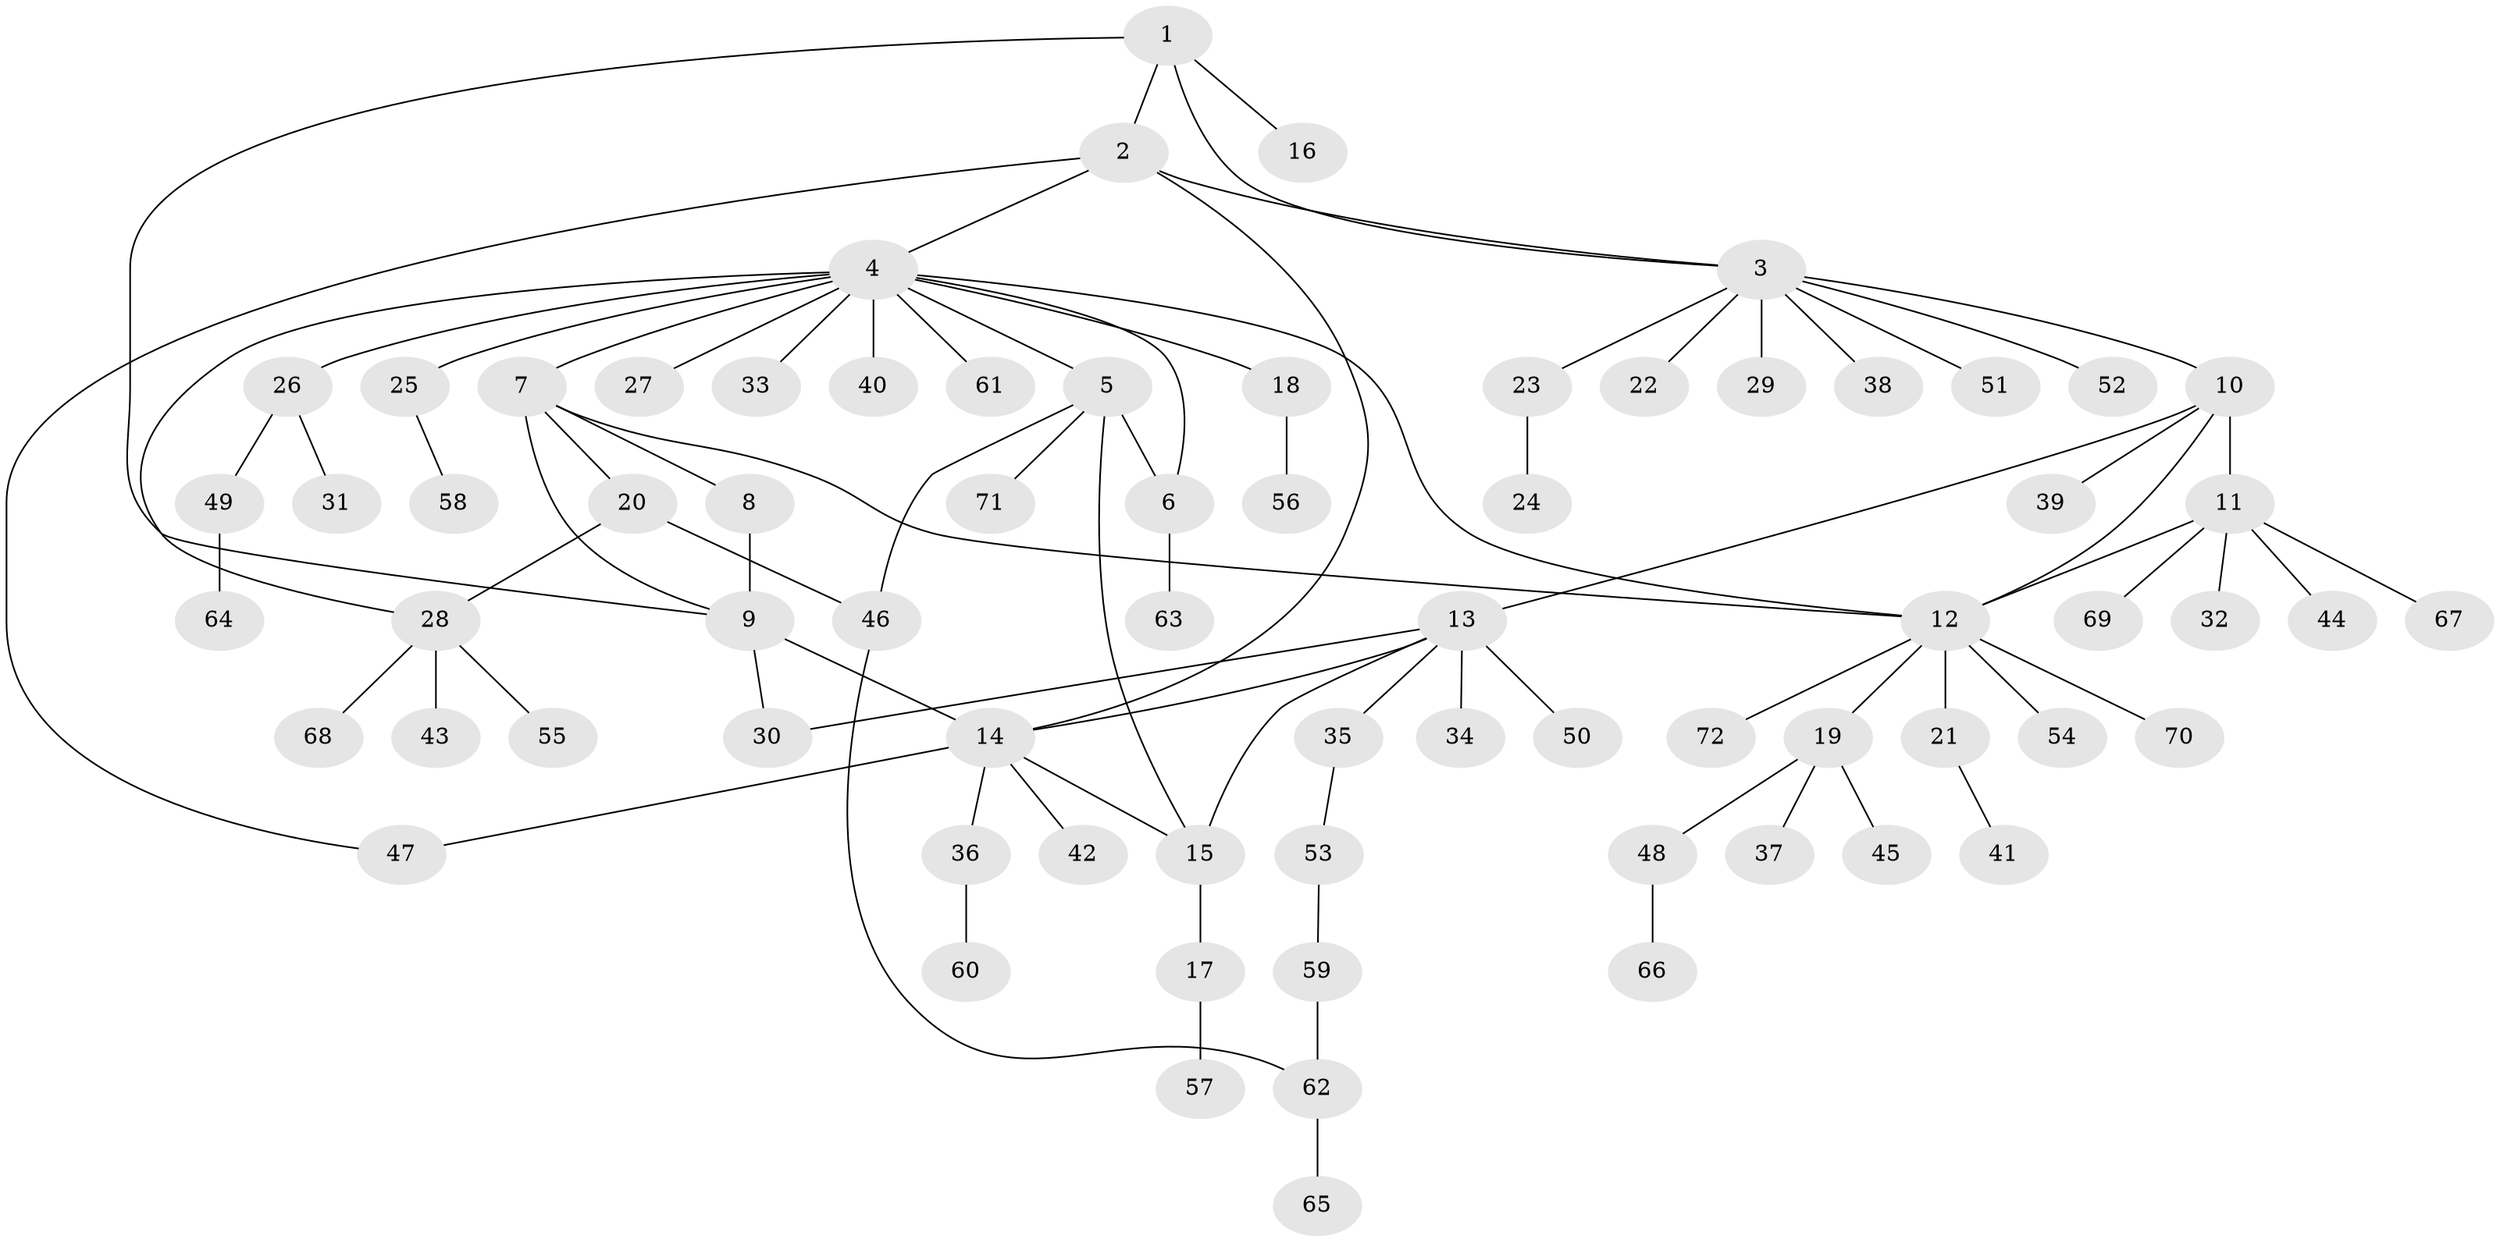 // coarse degree distribution, {10: 0.0196078431372549, 8: 0.0196078431372549, 15: 0.0196078431372549, 1: 0.6666666666666666, 6: 0.0392156862745098, 2: 0.09803921568627451, 5: 0.0392156862745098, 4: 0.0784313725490196, 11: 0.0196078431372549}
// Generated by graph-tools (version 1.1) at 2025/24/03/03/25 07:24:15]
// undirected, 72 vertices, 87 edges
graph export_dot {
graph [start="1"]
  node [color=gray90,style=filled];
  1;
  2;
  3;
  4;
  5;
  6;
  7;
  8;
  9;
  10;
  11;
  12;
  13;
  14;
  15;
  16;
  17;
  18;
  19;
  20;
  21;
  22;
  23;
  24;
  25;
  26;
  27;
  28;
  29;
  30;
  31;
  32;
  33;
  34;
  35;
  36;
  37;
  38;
  39;
  40;
  41;
  42;
  43;
  44;
  45;
  46;
  47;
  48;
  49;
  50;
  51;
  52;
  53;
  54;
  55;
  56;
  57;
  58;
  59;
  60;
  61;
  62;
  63;
  64;
  65;
  66;
  67;
  68;
  69;
  70;
  71;
  72;
  1 -- 2;
  1 -- 3;
  1 -- 9;
  1 -- 16;
  2 -- 3;
  2 -- 4;
  2 -- 14;
  2 -- 47;
  3 -- 10;
  3 -- 22;
  3 -- 23;
  3 -- 29;
  3 -- 38;
  3 -- 51;
  3 -- 52;
  4 -- 5;
  4 -- 6;
  4 -- 7;
  4 -- 12;
  4 -- 18;
  4 -- 25;
  4 -- 26;
  4 -- 27;
  4 -- 28;
  4 -- 33;
  4 -- 40;
  4 -- 61;
  5 -- 6;
  5 -- 15;
  5 -- 46;
  5 -- 71;
  6 -- 63;
  7 -- 8;
  7 -- 9;
  7 -- 12;
  7 -- 20;
  8 -- 9;
  9 -- 14;
  9 -- 30;
  10 -- 11;
  10 -- 12;
  10 -- 13;
  10 -- 39;
  11 -- 12;
  11 -- 32;
  11 -- 44;
  11 -- 67;
  11 -- 69;
  12 -- 19;
  12 -- 21;
  12 -- 54;
  12 -- 70;
  12 -- 72;
  13 -- 14;
  13 -- 15;
  13 -- 30;
  13 -- 34;
  13 -- 35;
  13 -- 50;
  14 -- 15;
  14 -- 36;
  14 -- 42;
  14 -- 47;
  15 -- 17;
  17 -- 57;
  18 -- 56;
  19 -- 37;
  19 -- 45;
  19 -- 48;
  20 -- 28;
  20 -- 46;
  21 -- 41;
  23 -- 24;
  25 -- 58;
  26 -- 31;
  26 -- 49;
  28 -- 43;
  28 -- 55;
  28 -- 68;
  35 -- 53;
  36 -- 60;
  46 -- 62;
  48 -- 66;
  49 -- 64;
  53 -- 59;
  59 -- 62;
  62 -- 65;
}
